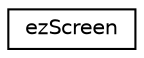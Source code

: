 digraph "Graphical Class Hierarchy"
{
 // LATEX_PDF_SIZE
  edge [fontname="Helvetica",fontsize="10",labelfontname="Helvetica",labelfontsize="10"];
  node [fontname="Helvetica",fontsize="10",shape=record];
  rankdir="LR";
  Node0 [label="ezScreen",height=0.2,width=0.4,color="black", fillcolor="white", style="filled",URL="$da/d12/classez_screen.htm",tooltip="Provides functionality to detect available monitors."];
}
